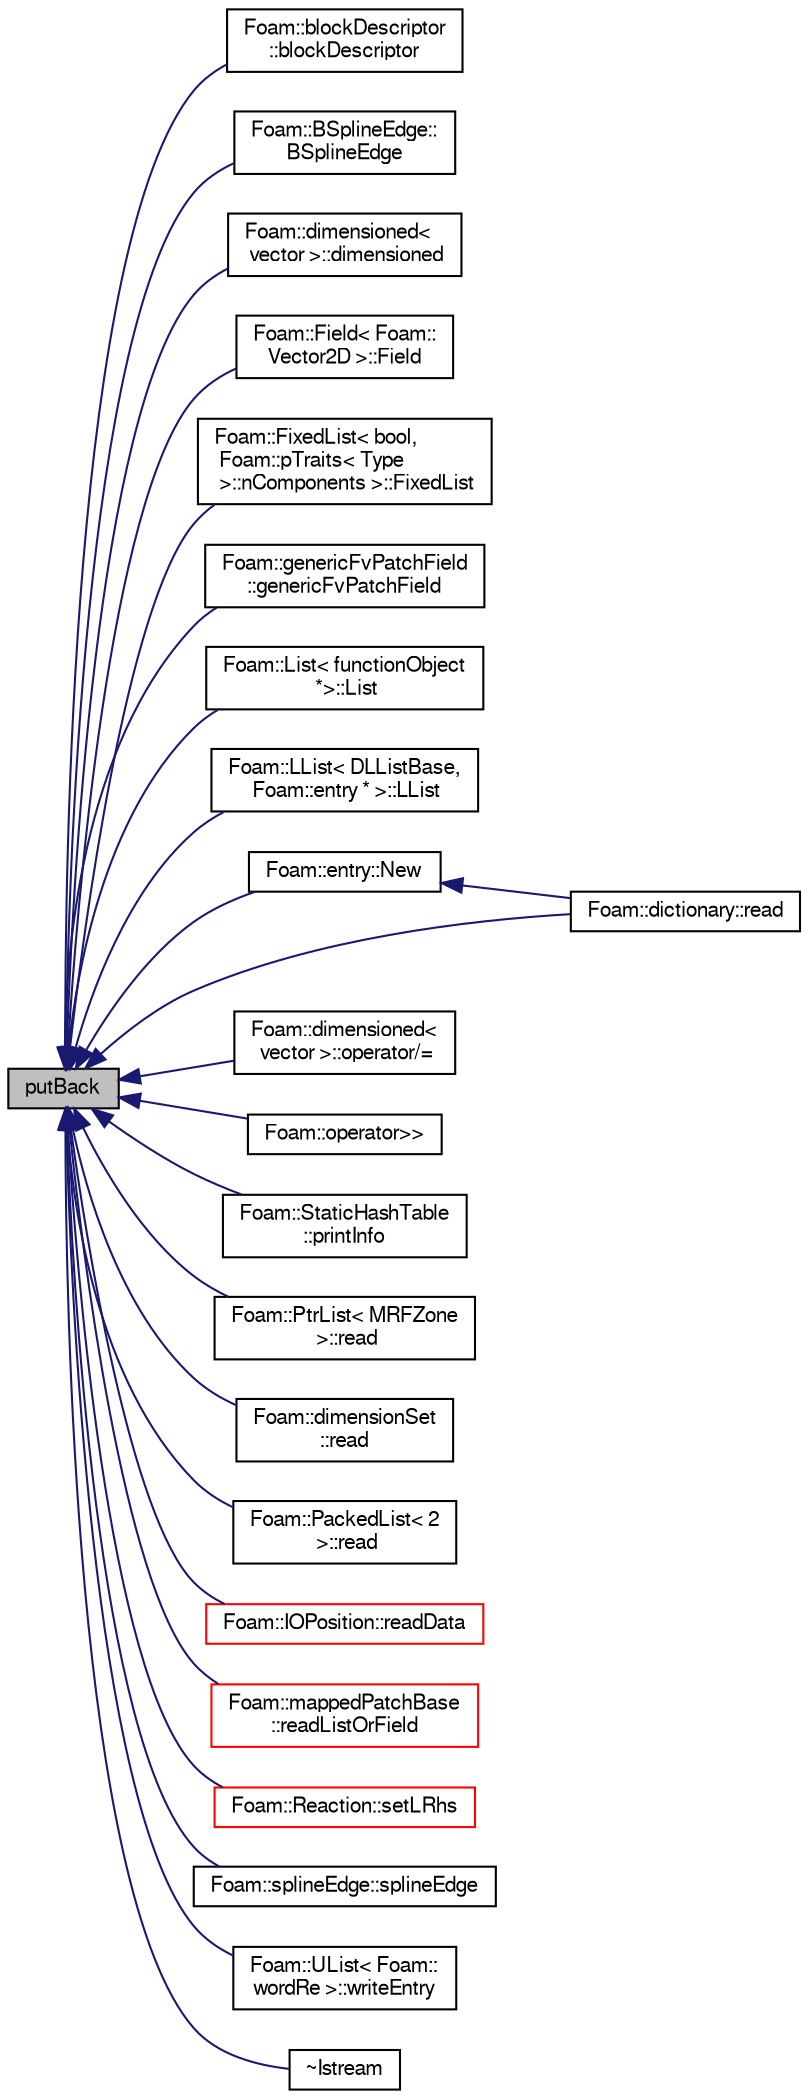 digraph "putBack"
{
  bgcolor="transparent";
  edge [fontname="FreeSans",fontsize="10",labelfontname="FreeSans",labelfontsize="10"];
  node [fontname="FreeSans",fontsize="10",shape=record];
  rankdir="LR";
  Node119 [label="putBack",height=0.2,width=0.4,color="black", fillcolor="grey75", style="filled", fontcolor="black"];
  Node119 -> Node120 [dir="back",color="midnightblue",fontsize="10",style="solid",fontname="FreeSans"];
  Node120 [label="Foam::blockDescriptor\l::blockDescriptor",height=0.2,width=0.4,color="black",URL="$a24714.html#a00eb99a211b093415fcdeca89e0ef220",tooltip="Construct from Istream. "];
  Node119 -> Node121 [dir="back",color="midnightblue",fontsize="10",style="solid",fontname="FreeSans"];
  Node121 [label="Foam::BSplineEdge::\lBSplineEdge",height=0.2,width=0.4,color="black",URL="$a24730.html#a01a3137df251824c5527b35651fc5404",tooltip="Construct from Istream, setting pointsList. "];
  Node119 -> Node122 [dir="back",color="midnightblue",fontsize="10",style="solid",fontname="FreeSans"];
  Node122 [label="Foam::dimensioned\<\l vector \>::dimensioned",height=0.2,width=0.4,color="black",URL="$a26366.html#adc701e098e9a2af11072877763e2a8d1",tooltip="Construct from an Istream with a given name and dimensions. "];
  Node119 -> Node123 [dir="back",color="midnightblue",fontsize="10",style="solid",fontname="FreeSans"];
  Node123 [label="Foam::Field\< Foam::\lVector2D \>::Field",height=0.2,width=0.4,color="black",URL="$a26466.html#a7c7798a471c99613de775e23bbe76b8f",tooltip="Construct from a dictionary entry. "];
  Node119 -> Node124 [dir="back",color="midnightblue",fontsize="10",style="solid",fontname="FreeSans"];
  Node124 [label="Foam::FixedList\< bool,\l Foam::pTraits\< Type\l \>::nComponents \>::FixedList",height=0.2,width=0.4,color="black",URL="$a25894.html#a96fc89cc5cd7ef81f0d49bfb25247021",tooltip="Construct from Istream. "];
  Node119 -> Node125 [dir="back",color="midnightblue",fontsize="10",style="solid",fontname="FreeSans"];
  Node125 [label="Foam::genericFvPatchField\l::genericFvPatchField",height=0.2,width=0.4,color="black",URL="$a23554.html#a55caa01e757d3893cd3a7034439317d9",tooltip="Construct from patch, internal field and dictionary. "];
  Node119 -> Node126 [dir="back",color="midnightblue",fontsize="10",style="solid",fontname="FreeSans"];
  Node126 [label="Foam::List\< functionObject\l *\>::List",height=0.2,width=0.4,color="black",URL="$a25694.html#a14f9ee6bb196d1f585f55ea49dc15a0c",tooltip="Construct from Istream. "];
  Node119 -> Node127 [dir="back",color="midnightblue",fontsize="10",style="solid",fontname="FreeSans"];
  Node127 [label="Foam::LList\< DLListBase,\l Foam::entry * \>::LList",height=0.2,width=0.4,color="black",URL="$a25762.html#aa632aa973f33404a158c0481ead8a78b",tooltip="Construct from Istream. "];
  Node119 -> Node128 [dir="back",color="midnightblue",fontsize="10",style="solid",fontname="FreeSans"];
  Node128 [label="Foam::entry::New",height=0.2,width=0.4,color="black",URL="$a26022.html#a8a226a546ec766d55192e65b55f87715",tooltip="Construct from Istream and insert into dictionary. "];
  Node128 -> Node129 [dir="back",color="midnightblue",fontsize="10",style="solid",fontname="FreeSans"];
  Node129 [label="Foam::dictionary::read",height=0.2,width=0.4,color="black",URL="$a26014.html#a74110bdf434afa7e444306eb4b04999b",tooltip="Read dictionary from Istream, optionally keeping the header. "];
  Node119 -> Node130 [dir="back",color="midnightblue",fontsize="10",style="solid",fontname="FreeSans"];
  Node130 [label="Foam::dimensioned\<\l vector \>::operator/=",height=0.2,width=0.4,color="black",URL="$a26366.html#a974af988e2b06b3a8f644ba16dadbe4f"];
  Node119 -> Node131 [dir="back",color="midnightblue",fontsize="10",style="solid",fontname="FreeSans"];
  Node131 [label="Foam::operator\>\>",height=0.2,width=0.4,color="black",URL="$a21124.html#abe68496502944f2827fa16480166d39d"];
  Node119 -> Node132 [dir="back",color="midnightblue",fontsize="10",style="solid",fontname="FreeSans"];
  Node132 [label="Foam::StaticHashTable\l::printInfo",height=0.2,width=0.4,color="black",URL="$a25738.html#a4630bfbe0bfbb22452195c1644979442",tooltip="Print information. "];
  Node119 -> Node133 [dir="back",color="midnightblue",fontsize="10",style="solid",fontname="FreeSans"];
  Node133 [label="Foam::PtrList\< MRFZone\l \>::read",height=0.2,width=0.4,color="black",URL="$a25914.html#a13f28f6f50da188010f20f60b92f4f39",tooltip="Read from Istream using given Istream constructor class. "];
  Node119 -> Node134 [dir="back",color="midnightblue",fontsize="10",style="solid",fontname="FreeSans"];
  Node134 [label="Foam::dimensionSet\l::read",height=0.2,width=0.4,color="black",URL="$a26370.html#ab0354f0b66bcd5a9ce0e59711b1f3559",tooltip="Read using provided units. "];
  Node119 -> Node135 [dir="back",color="midnightblue",fontsize="10",style="solid",fontname="FreeSans"];
  Node135 [label="Foam::PackedList\< 2\l \>::read",height=0.2,width=0.4,color="black",URL="$a25938.html#a223c472410515286cf5050b0b7b37396",tooltip="Clear list and read from stream. "];
  Node119 -> Node129 [dir="back",color="midnightblue",fontsize="10",style="solid",fontname="FreeSans"];
  Node119 -> Node136 [dir="back",color="midnightblue",fontsize="10",style="solid",fontname="FreeSans"];
  Node136 [label="Foam::IOPosition::readData",height=0.2,width=0.4,color="red",URL="$a23566.html#af01264cee7588de77f4021f7c9322549"];
  Node119 -> Node138 [dir="back",color="midnightblue",fontsize="10",style="solid",fontname="FreeSans"];
  Node138 [label="Foam::mappedPatchBase\l::readListOrField",height=0.2,width=0.4,color="red",URL="$a25094.html#ab5e64ae976c301737f883167857ec318",tooltip="Helper to read field or non-uniform list from dictionary. "];
  Node119 -> Node178 [dir="back",color="midnightblue",fontsize="10",style="solid",fontname="FreeSans"];
  Node178 [label="Foam::Reaction::setLRhs",height=0.2,width=0.4,color="red",URL="$a30330.html#a5ff69c41b3345ee1f99e8bf85967b433",tooltip="Construct the left- and right-hand-side reaction coefficients. "];
  Node119 -> Node181 [dir="back",color="midnightblue",fontsize="10",style="solid",fontname="FreeSans"];
  Node181 [label="Foam::splineEdge::splineEdge",height=0.2,width=0.4,color="black",URL="$a24758.html#a41c8641e26e265ca26747db072397600",tooltip="Construct from Istream, setting pointsList. "];
  Node119 -> Node182 [dir="back",color="midnightblue",fontsize="10",style="solid",fontname="FreeSans"];
  Node182 [label="Foam::UList\< Foam::\lwordRe \>::writeEntry",height=0.2,width=0.4,color="black",URL="$a25698.html#ab40cda08e1d63badc1dbc7c31005601e",tooltip="Write the UList as a dictionary entry with keyword. "];
  Node119 -> Node183 [dir="back",color="midnightblue",fontsize="10",style="solid",fontname="FreeSans"];
  Node183 [label="~Istream",height=0.2,width=0.4,color="black",URL="$a26234.html#a226136d8d835f90dbae0127398f6dbc1",tooltip="Destructor. "];
}
